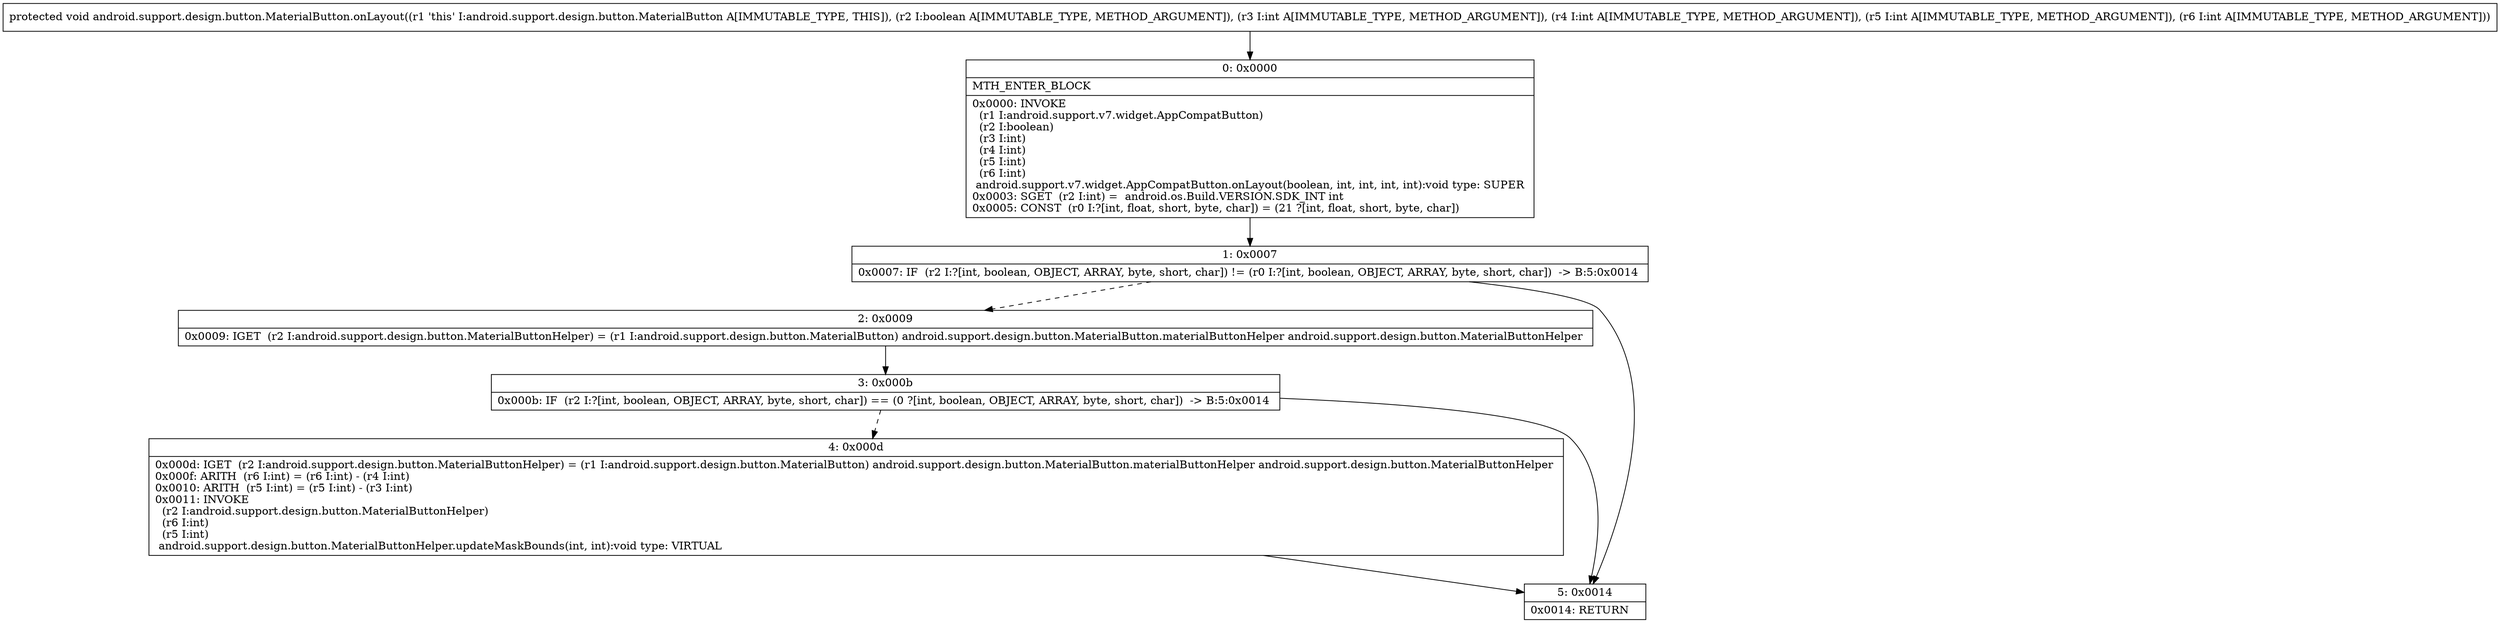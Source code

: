 digraph "CFG forandroid.support.design.button.MaterialButton.onLayout(ZIIII)V" {
Node_0 [shape=record,label="{0\:\ 0x0000|MTH_ENTER_BLOCK\l|0x0000: INVOKE  \l  (r1 I:android.support.v7.widget.AppCompatButton)\l  (r2 I:boolean)\l  (r3 I:int)\l  (r4 I:int)\l  (r5 I:int)\l  (r6 I:int)\l android.support.v7.widget.AppCompatButton.onLayout(boolean, int, int, int, int):void type: SUPER \l0x0003: SGET  (r2 I:int) =  android.os.Build.VERSION.SDK_INT int \l0x0005: CONST  (r0 I:?[int, float, short, byte, char]) = (21 ?[int, float, short, byte, char]) \l}"];
Node_1 [shape=record,label="{1\:\ 0x0007|0x0007: IF  (r2 I:?[int, boolean, OBJECT, ARRAY, byte, short, char]) != (r0 I:?[int, boolean, OBJECT, ARRAY, byte, short, char])  \-\> B:5:0x0014 \l}"];
Node_2 [shape=record,label="{2\:\ 0x0009|0x0009: IGET  (r2 I:android.support.design.button.MaterialButtonHelper) = (r1 I:android.support.design.button.MaterialButton) android.support.design.button.MaterialButton.materialButtonHelper android.support.design.button.MaterialButtonHelper \l}"];
Node_3 [shape=record,label="{3\:\ 0x000b|0x000b: IF  (r2 I:?[int, boolean, OBJECT, ARRAY, byte, short, char]) == (0 ?[int, boolean, OBJECT, ARRAY, byte, short, char])  \-\> B:5:0x0014 \l}"];
Node_4 [shape=record,label="{4\:\ 0x000d|0x000d: IGET  (r2 I:android.support.design.button.MaterialButtonHelper) = (r1 I:android.support.design.button.MaterialButton) android.support.design.button.MaterialButton.materialButtonHelper android.support.design.button.MaterialButtonHelper \l0x000f: ARITH  (r6 I:int) = (r6 I:int) \- (r4 I:int) \l0x0010: ARITH  (r5 I:int) = (r5 I:int) \- (r3 I:int) \l0x0011: INVOKE  \l  (r2 I:android.support.design.button.MaterialButtonHelper)\l  (r6 I:int)\l  (r5 I:int)\l android.support.design.button.MaterialButtonHelper.updateMaskBounds(int, int):void type: VIRTUAL \l}"];
Node_5 [shape=record,label="{5\:\ 0x0014|0x0014: RETURN   \l}"];
MethodNode[shape=record,label="{protected void android.support.design.button.MaterialButton.onLayout((r1 'this' I:android.support.design.button.MaterialButton A[IMMUTABLE_TYPE, THIS]), (r2 I:boolean A[IMMUTABLE_TYPE, METHOD_ARGUMENT]), (r3 I:int A[IMMUTABLE_TYPE, METHOD_ARGUMENT]), (r4 I:int A[IMMUTABLE_TYPE, METHOD_ARGUMENT]), (r5 I:int A[IMMUTABLE_TYPE, METHOD_ARGUMENT]), (r6 I:int A[IMMUTABLE_TYPE, METHOD_ARGUMENT])) }"];
MethodNode -> Node_0;
Node_0 -> Node_1;
Node_1 -> Node_2[style=dashed];
Node_1 -> Node_5;
Node_2 -> Node_3;
Node_3 -> Node_4[style=dashed];
Node_3 -> Node_5;
Node_4 -> Node_5;
}

